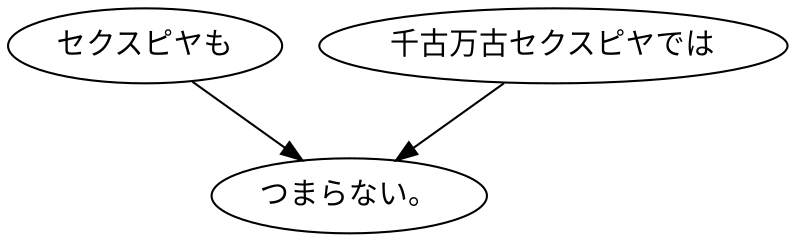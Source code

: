 digraph graph3941 {
	node0 [label="セクスピヤも"];
	node1 [label="千古万古セクスピヤでは"];
	node2 [label="つまらない。"];
	node0 -> node2;
	node1 -> node2;
}
